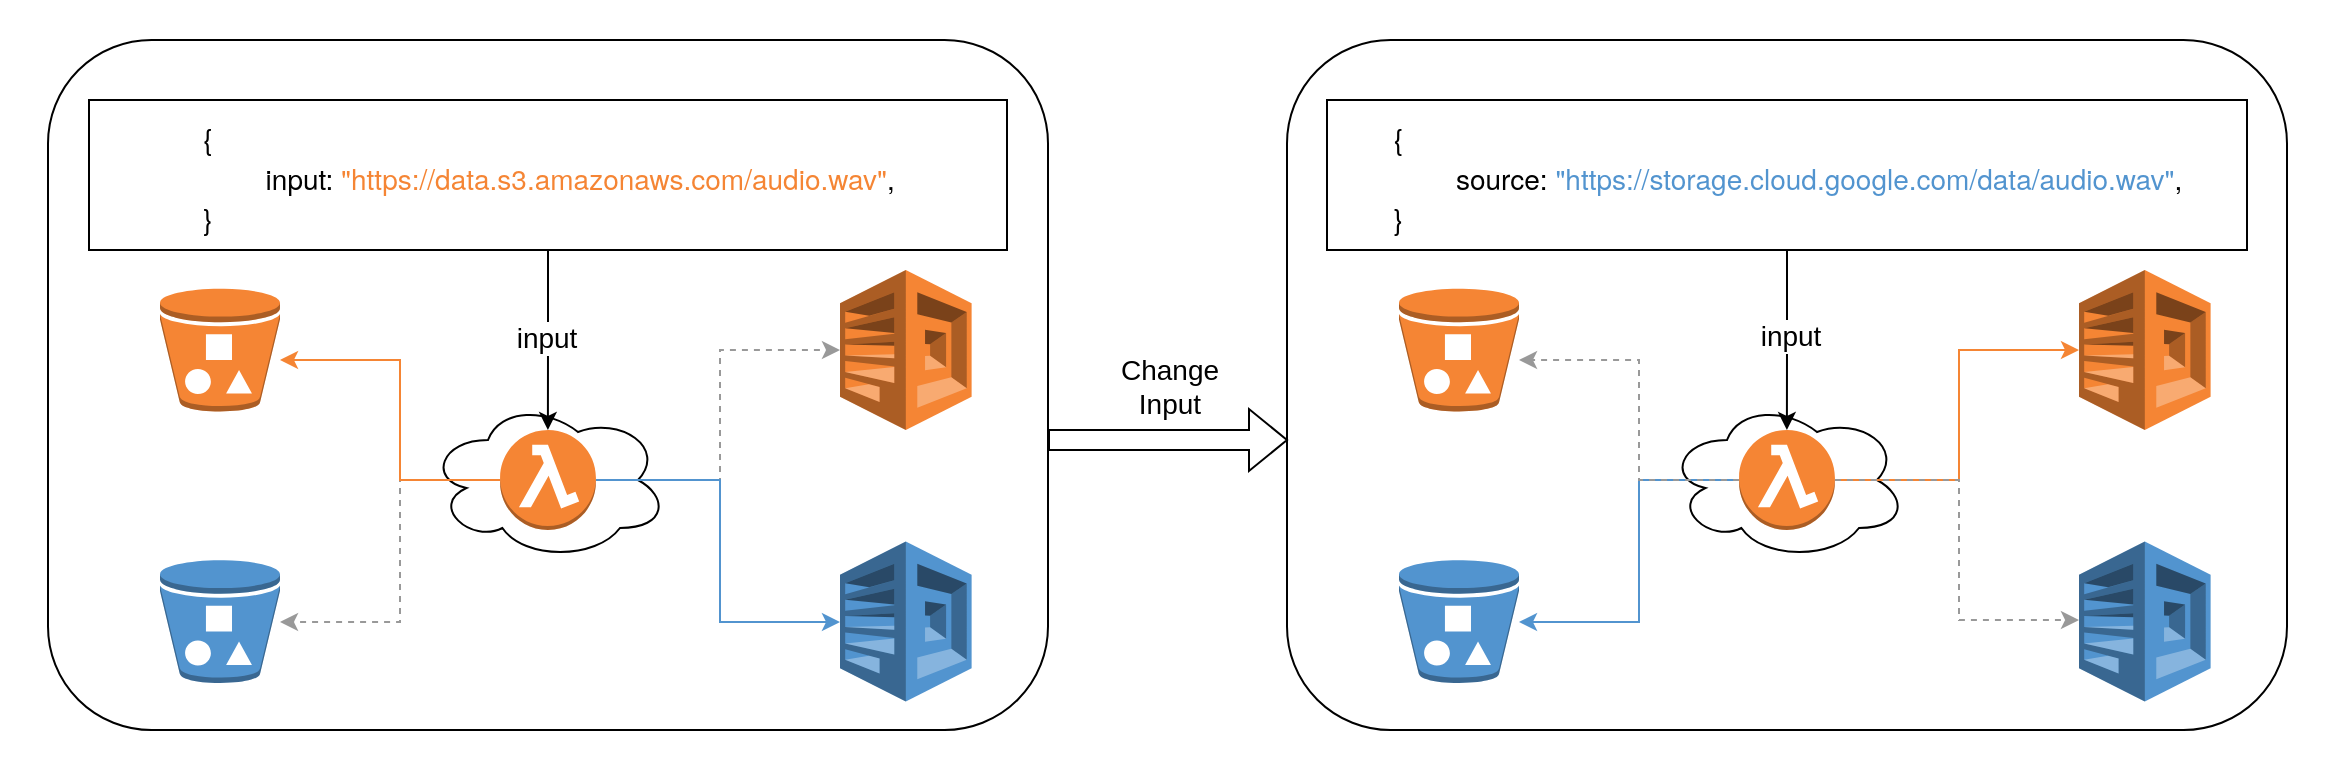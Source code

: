 <mxfile version="21.0.6" type="device"><diagram id="NyYhzz1UjC6txBAHTj80" name="Seite-1"><mxGraphModel dx="2261" dy="745" grid="1" gridSize="10" guides="1" tooltips="1" connect="1" arrows="1" fold="1" page="1" pageScale="1" pageWidth="827" pageHeight="1169" math="0" shadow="0"><root><mxCell id="0"/><mxCell id="1" parent="0"/><mxCell id="_sZbLdUz_OdD88lmaixx-1" value="" style="rounded=1;whiteSpace=wrap;html=1;fillColor=none;strokeColor=none;" parent="1" vertex="1"><mxGeometry x="-190" y="50" width="1170" height="390" as="geometry"/></mxCell><mxCell id="7mzyDaE_5eObPXaO_yVW-41" value="" style="rounded=1;whiteSpace=wrap;html=1;strokeColor=default;fontSize=14;fontColor=#000000;fillColor=none;" parent="1" vertex="1"><mxGeometry x="453.5" y="70" width="500" height="345" as="geometry"/></mxCell><mxCell id="7mzyDaE_5eObPXaO_yVW-40" value="" style="rounded=1;whiteSpace=wrap;html=1;strokeColor=default;fontSize=14;fontColor=#000000;fillColor=none;" parent="1" vertex="1"><mxGeometry x="-166" y="70" width="500" height="345" as="geometry"/></mxCell><mxCell id="7mzyDaE_5eObPXaO_yVW-1" value="" style="ellipse;shape=cloud;whiteSpace=wrap;html=1;fontSize=14;" parent="1" vertex="1"><mxGeometry x="24" y="250" width="120" height="80" as="geometry"/></mxCell><mxCell id="7mzyDaE_5eObPXaO_yVW-8" style="edgeStyle=orthogonalEdgeStyle;rounded=0;orthogonalLoop=1;jettySize=auto;html=1;dashed=1;fontSize=14;strokeColor=#999999;" parent="1" source="7mzyDaE_5eObPXaO_yVW-2" target="7mzyDaE_5eObPXaO_yVW-5" edge="1"><mxGeometry relative="1" as="geometry"><Array as="points"><mxPoint x="170" y="290"/><mxPoint x="170" y="225"/></Array></mxGeometry></mxCell><mxCell id="7mzyDaE_5eObPXaO_yVW-11" style="edgeStyle=orthogonalEdgeStyle;rounded=0;orthogonalLoop=1;jettySize=auto;html=1;dashed=1;fontSize=14;strokeColor=#999999;" parent="1" source="7mzyDaE_5eObPXaO_yVW-2" target="7mzyDaE_5eObPXaO_yVW-4" edge="1"><mxGeometry relative="1" as="geometry"><Array as="points"><mxPoint x="10" y="290"/><mxPoint x="10" y="361"/></Array></mxGeometry></mxCell><mxCell id="7mzyDaE_5eObPXaO_yVW-13" style="edgeStyle=orthogonalEdgeStyle;rounded=0;orthogonalLoop=1;jettySize=auto;html=1;fillColor=#ffe6cc;strokeColor=#F58534;fontSize=14;" parent="1" source="7mzyDaE_5eObPXaO_yVW-2" target="7mzyDaE_5eObPXaO_yVW-3" edge="1"><mxGeometry relative="1" as="geometry"><Array as="points"><mxPoint x="10" y="290"/><mxPoint x="10" y="230"/></Array></mxGeometry></mxCell><mxCell id="IrZ16n4Z1Mi1NdlioDdA-3" style="edgeStyle=orthogonalEdgeStyle;rounded=0;orthogonalLoop=1;jettySize=auto;html=1;strokeColor=#5294CF;" parent="1" source="7mzyDaE_5eObPXaO_yVW-2" target="7mzyDaE_5eObPXaO_yVW-6" edge="1"><mxGeometry relative="1" as="geometry"><Array as="points"><mxPoint x="170" y="290"/><mxPoint x="170" y="361"/></Array></mxGeometry></mxCell><mxCell id="7mzyDaE_5eObPXaO_yVW-2" value="" style="outlineConnect=0;dashed=0;verticalLabelPosition=bottom;verticalAlign=top;align=center;html=1;shape=mxgraph.aws3.lambda_function;fillColor=#F58534;gradientColor=none;fontSize=14;" parent="1" vertex="1"><mxGeometry x="60.04" y="265" width="47.92" height="50" as="geometry"/></mxCell><mxCell id="7mzyDaE_5eObPXaO_yVW-3" value="" style="outlineConnect=0;dashed=0;verticalLabelPosition=bottom;verticalAlign=top;align=center;html=1;shape=mxgraph.aws3.bucket_with_objects;fillColor=#F58534;gradientColor=none;fontSize=14;" parent="1" vertex="1"><mxGeometry x="-110" y="194.25" width="60" height="61.5" as="geometry"/></mxCell><mxCell id="7mzyDaE_5eObPXaO_yVW-4" value="" style="outlineConnect=0;dashed=0;verticalLabelPosition=bottom;verticalAlign=top;align=center;html=1;shape=mxgraph.aws3.bucket_with_objects;fillColor=#5294CF;gradientColor=none;fontSize=14;" parent="1" vertex="1"><mxGeometry x="-110" y="330" width="60" height="61.5" as="geometry"/></mxCell><mxCell id="7mzyDaE_5eObPXaO_yVW-5" value="" style="outlineConnect=0;dashed=0;verticalLabelPosition=bottom;verticalAlign=top;align=center;html=1;shape=mxgraph.aws3.polly;fillColor=#F58534;gradientColor=none;fontSize=14;" parent="1" vertex="1"><mxGeometry x="230" y="185" width="65.81" height="80" as="geometry"/></mxCell><mxCell id="7mzyDaE_5eObPXaO_yVW-6" value="" style="outlineConnect=0;dashed=0;verticalLabelPosition=bottom;verticalAlign=top;align=center;html=1;shape=mxgraph.aws3.polly;fillColor=#5294CF;gradientColor=none;fontSize=14;" parent="1" vertex="1"><mxGeometry x="230" y="320.75" width="65.81" height="80" as="geometry"/></mxCell><mxCell id="7mzyDaE_5eObPXaO_yVW-33" style="edgeStyle=orthogonalEdgeStyle;rounded=0;orthogonalLoop=1;jettySize=auto;html=1;strokeColor=#000000;fontColor=#5294CF;fontSize=14;" parent="1" source="7mzyDaE_5eObPXaO_yVW-15" target="7mzyDaE_5eObPXaO_yVW-2" edge="1"><mxGeometry relative="1" as="geometry"/></mxCell><mxCell id="7mzyDaE_5eObPXaO_yVW-34" value="&lt;font color=&quot;#000000&quot; style=&quot;font-size: 14px;&quot;&gt;input&lt;/font&gt;" style="edgeLabel;html=1;align=center;verticalAlign=middle;resizable=0;points=[];fontColor=#5294CF;fontSize=14;" parent="7mzyDaE_5eObPXaO_yVW-33" vertex="1" connectable="0"><mxGeometry x="-0.031" y="-1" relative="1" as="geometry"><mxPoint as="offset"/></mxGeometry></mxCell><mxCell id="7mzyDaE_5eObPXaO_yVW-15" value="&lt;p style=&quot;margin: 0px; font-variant-numeric: normal; font-variant-east-asian: normal; font-stretch: normal; line-height: normal; text-align: start;&quot; class=&quot;p1&quot;&gt;&lt;font face=&quot;Helvetica Neue&quot;&gt;{&lt;/font&gt;&lt;/p&gt;&lt;p style=&quot;margin: 0px; font-variant-numeric: normal; font-variant-east-asian: normal; font-stretch: normal; line-height: normal; text-align: start;&quot; class=&quot;p1&quot;&gt;&lt;font face=&quot;Helvetica Neue&quot;&gt;&lt;span style=&quot;&quot;&gt;&#9;&lt;/span&gt;&lt;span style=&quot;white-space: pre;&quot;&gt;&#9;&lt;/span&gt;input: &lt;font color=&quot;#f58534&quot;&gt;&quot;https://data.s3.amazonaws.com/audio.wav&quot;&lt;/font&gt;,&lt;/font&gt;&lt;/p&gt;&lt;p style=&quot;margin: 0px; font-variant-numeric: normal; font-variant-east-asian: normal; font-stretch: normal; line-height: normal; text-align: start;&quot; class=&quot;p1&quot;&gt;&lt;font face=&quot;Helvetica Neue&quot;&gt;}&lt;/font&gt;&lt;/p&gt;" style="text;html=1;strokeColor=default;fillColor=none;align=center;verticalAlign=middle;whiteSpace=wrap;rounded=0;fontSize=14;" parent="1" vertex="1"><mxGeometry x="-145.5" y="100" width="459" height="75" as="geometry"/></mxCell><mxCell id="7mzyDaE_5eObPXaO_yVW-18" value="" style="ellipse;shape=cloud;whiteSpace=wrap;html=1;fontSize=14;" parent="1" vertex="1"><mxGeometry x="643.5" y="250" width="120" height="80" as="geometry"/></mxCell><mxCell id="7mzyDaE_5eObPXaO_yVW-19" style="edgeStyle=orthogonalEdgeStyle;rounded=0;orthogonalLoop=1;jettySize=auto;html=1;strokeColor=#F58534;fontSize=14;" parent="1" source="7mzyDaE_5eObPXaO_yVW-23" target="7mzyDaE_5eObPXaO_yVW-26" edge="1"><mxGeometry relative="1" as="geometry"><Array as="points"><mxPoint x="789.5" y="290"/><mxPoint x="789.5" y="225"/></Array></mxGeometry></mxCell><mxCell id="7mzyDaE_5eObPXaO_yVW-20" style="edgeStyle=orthogonalEdgeStyle;rounded=0;orthogonalLoop=1;jettySize=auto;html=1;strokeColor=#999999;dashed=1;fontSize=14;" parent="1" source="7mzyDaE_5eObPXaO_yVW-23" target="7mzyDaE_5eObPXaO_yVW-27" edge="1"><mxGeometry relative="1" as="geometry"><Array as="points"><mxPoint x="789.5" y="290"/><mxPoint x="789.5" y="360"/></Array></mxGeometry></mxCell><mxCell id="7mzyDaE_5eObPXaO_yVW-21" style="edgeStyle=orthogonalEdgeStyle;rounded=0;orthogonalLoop=1;jettySize=auto;html=1;strokeColor=#5294CF;fontSize=14;" parent="1" source="7mzyDaE_5eObPXaO_yVW-23" target="7mzyDaE_5eObPXaO_yVW-25" edge="1"><mxGeometry relative="1" as="geometry"><Array as="points"><mxPoint x="629.5" y="290"/><mxPoint x="629.5" y="361"/></Array></mxGeometry></mxCell><mxCell id="7mzyDaE_5eObPXaO_yVW-22" style="edgeStyle=orthogonalEdgeStyle;rounded=0;orthogonalLoop=1;jettySize=auto;html=1;fillColor=#ffe6cc;strokeColor=#999999;dashed=1;fontSize=14;" parent="1" source="7mzyDaE_5eObPXaO_yVW-23" target="7mzyDaE_5eObPXaO_yVW-24" edge="1"><mxGeometry relative="1" as="geometry"><Array as="points"><mxPoint x="629.5" y="290"/><mxPoint x="629.5" y="230"/></Array></mxGeometry></mxCell><mxCell id="7mzyDaE_5eObPXaO_yVW-23" value="" style="outlineConnect=0;dashed=0;verticalLabelPosition=bottom;verticalAlign=top;align=center;html=1;shape=mxgraph.aws3.lambda_function;fillColor=#F58534;gradientColor=none;fontSize=14;" parent="1" vertex="1"><mxGeometry x="679.54" y="265" width="47.92" height="50" as="geometry"/></mxCell><mxCell id="7mzyDaE_5eObPXaO_yVW-24" value="" style="outlineConnect=0;dashed=0;verticalLabelPosition=bottom;verticalAlign=top;align=center;html=1;shape=mxgraph.aws3.bucket_with_objects;fillColor=#F58534;gradientColor=none;fontSize=14;" parent="1" vertex="1"><mxGeometry x="509.5" y="194.25" width="60" height="61.5" as="geometry"/></mxCell><mxCell id="7mzyDaE_5eObPXaO_yVW-25" value="" style="outlineConnect=0;dashed=0;verticalLabelPosition=bottom;verticalAlign=top;align=center;html=1;shape=mxgraph.aws3.bucket_with_objects;fillColor=#5294CF;gradientColor=none;fontSize=14;" parent="1" vertex="1"><mxGeometry x="509.5" y="330" width="60" height="61.5" as="geometry"/></mxCell><mxCell id="7mzyDaE_5eObPXaO_yVW-26" value="" style="outlineConnect=0;dashed=0;verticalLabelPosition=bottom;verticalAlign=top;align=center;html=1;shape=mxgraph.aws3.polly;fillColor=#F58534;gradientColor=none;fontSize=14;" parent="1" vertex="1"><mxGeometry x="849.5" y="185" width="65.81" height="80" as="geometry"/></mxCell><mxCell id="7mzyDaE_5eObPXaO_yVW-27" value="" style="outlineConnect=0;dashed=0;verticalLabelPosition=bottom;verticalAlign=top;align=center;html=1;shape=mxgraph.aws3.polly;fillColor=#5294CF;gradientColor=none;fontSize=14;" parent="1" vertex="1"><mxGeometry x="849.5" y="320.75" width="65.81" height="80" as="geometry"/></mxCell><mxCell id="IrZ16n4Z1Mi1NdlioDdA-1" style="edgeStyle=orthogonalEdgeStyle;rounded=0;orthogonalLoop=1;jettySize=auto;html=1;" parent="1" source="7mzyDaE_5eObPXaO_yVW-35" target="7mzyDaE_5eObPXaO_yVW-23" edge="1"><mxGeometry relative="1" as="geometry"/></mxCell><mxCell id="IrZ16n4Z1Mi1NdlioDdA-4" value="&lt;font style=&quot;font-size: 14px;&quot; color=&quot;#000000&quot;&gt;input&lt;/font&gt;" style="edgeLabel;html=1;align=center;verticalAlign=middle;resizable=0;points=[];fontColor=#5294CF;" parent="IrZ16n4Z1Mi1NdlioDdA-1" vertex="1" connectable="0"><mxGeometry x="-0.05" y="1" relative="1" as="geometry"><mxPoint as="offset"/></mxGeometry></mxCell><mxCell id="7mzyDaE_5eObPXaO_yVW-35" value="&lt;p style=&quot;margin: 0px; font-variant-numeric: normal; font-variant-east-asian: normal; font-stretch: normal; line-height: normal; text-align: start; font-size: 14px;&quot; class=&quot;p1&quot;&gt;&lt;font face=&quot;Helvetica Neue&quot; style=&quot;font-size: 14px;&quot;&gt;&lt;span style=&quot;font-size: 14px;&quot;&gt;{&lt;/span&gt;&lt;/font&gt;&lt;/p&gt;&lt;p style=&quot;margin: 0px; font-variant-numeric: normal; font-variant-east-asian: normal; font-stretch: normal; line-height: normal; text-align: start; font-size: 14px;&quot; class=&quot;p1&quot;&gt;&lt;font face=&quot;Helvetica Neue&quot; style=&quot;font-size: 14px;&quot;&gt;&lt;span style=&quot;font-size: 14px;&quot;&gt;&lt;span style=&quot;font-size: 14px;&quot;&gt;&#9;&lt;/span&gt;&lt;span style=&quot;white-space: pre; font-size: 14px;&quot;&gt;&#9;&lt;/span&gt;source: &lt;font color=&quot;#5294cf&quot; style=&quot;font-size: 14px;&quot;&gt;&quot;https://storage.cloud.google.com/data/audio.wav&quot;&lt;/font&gt;,&lt;/span&gt;&lt;/font&gt;&lt;/p&gt;&lt;p style=&quot;margin: 0px; font-variant-numeric: normal; font-variant-east-asian: normal; font-stretch: normal; line-height: normal; text-align: start; font-size: 14px;&quot; class=&quot;p1&quot;&gt;&lt;font face=&quot;Helvetica Neue&quot; style=&quot;font-size: 14px;&quot;&gt;&lt;span style=&quot;font-size: 14px;&quot;&gt;}&lt;/span&gt;&lt;/font&gt;&lt;/p&gt;" style="text;html=1;strokeColor=default;fillColor=none;align=center;verticalAlign=middle;whiteSpace=wrap;rounded=0;fontSize=14;" parent="1" vertex="1"><mxGeometry x="473.5" y="100" width="460" height="75" as="geometry"/></mxCell><mxCell id="7mzyDaE_5eObPXaO_yVW-38" value="" style="shape=flexArrow;endArrow=classic;html=1;rounded=0;strokeColor=#000000;fontColor=#000000;fontSize=14;" parent="1" edge="1"><mxGeometry width="50" height="50" relative="1" as="geometry"><mxPoint x="334" y="270" as="sourcePoint"/><mxPoint x="454" y="270" as="targetPoint"/></mxGeometry></mxCell><mxCell id="7mzyDaE_5eObPXaO_yVW-39" value="Change&lt;br style=&quot;font-size: 14px;&quot;&gt;Input" style="text;html=1;strokeColor=none;fillColor=none;align=center;verticalAlign=middle;whiteSpace=wrap;rounded=0;fontColor=#000000;fontSize=14;" parent="1" vertex="1"><mxGeometry x="335" y="220" width="120" height="45" as="geometry"/></mxCell></root></mxGraphModel></diagram></mxfile>